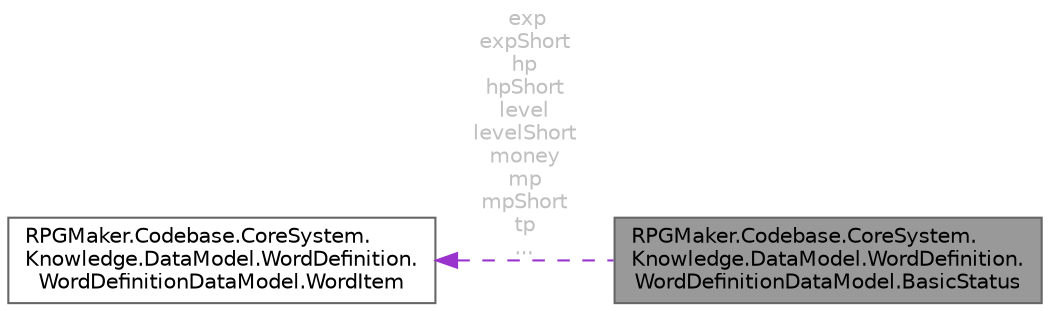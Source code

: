digraph "RPGMaker.Codebase.CoreSystem.Knowledge.DataModel.WordDefinition.WordDefinitionDataModel.BasicStatus"
{
 // LATEX_PDF_SIZE
  bgcolor="transparent";
  edge [fontname=Helvetica,fontsize=10,labelfontname=Helvetica,labelfontsize=10];
  node [fontname=Helvetica,fontsize=10,shape=box,height=0.2,width=0.4];
  rankdir="LR";
  Node1 [id="Node000001",label="RPGMaker.Codebase.CoreSystem.\lKnowledge.DataModel.WordDefinition.\lWordDefinitionDataModel.BasicStatus",height=0.2,width=0.4,color="gray40", fillcolor="grey60", style="filled", fontcolor="black",tooltip="😁 基本状態"];
  Node2 -> Node1 [id="edge1_Node000001_Node000002",dir="back",color="darkorchid3",style="dashed",tooltip=" ",label=" exp\nexpShort\nhp\nhpShort\nlevel\nlevelShort\nmoney\nmp\nmpShort\ntp\n...",fontcolor="grey" ];
  Node2 [id="Node000002",label="RPGMaker.Codebase.CoreSystem.\lKnowledge.DataModel.WordDefinition.\lWordDefinitionDataModel.WordItem",height=0.2,width=0.4,color="gray40", fillcolor="white", style="filled",URL="$d2/d57/class_r_p_g_maker_1_1_codebase_1_1_core_system_1_1_knowledge_1_1_data_model_1_1_word_definition_83df979502cea7bf4d8dbff39b288bc9.html",tooltip="😁 単語アイテム"];
}
